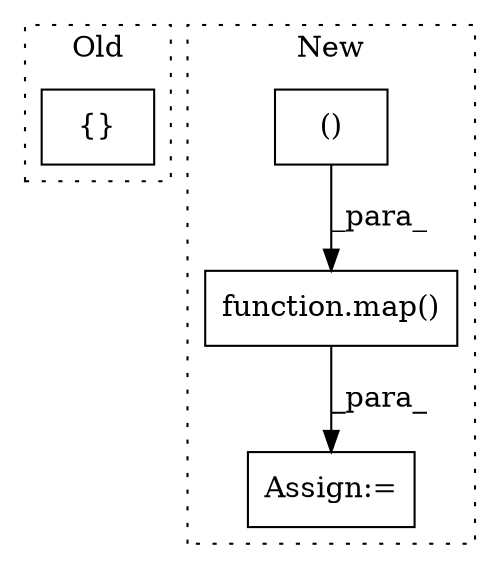 digraph G {
subgraph cluster0 {
1 [label="{}" a="59" s="4499,4617" l="18,0" shape="box"];
label = "Old";
style="dotted";
}
subgraph cluster1 {
2 [label="function.map()" a="75" s="3895,3941" l="4,1" shape="box"];
3 [label="Assign:=" a="68" s="3877" l="18" shape="box"];
4 [label="()" a="54" s="3925" l="15" shape="box"];
label = "New";
style="dotted";
}
2 -> 3 [label="_para_"];
4 -> 2 [label="_para_"];
}